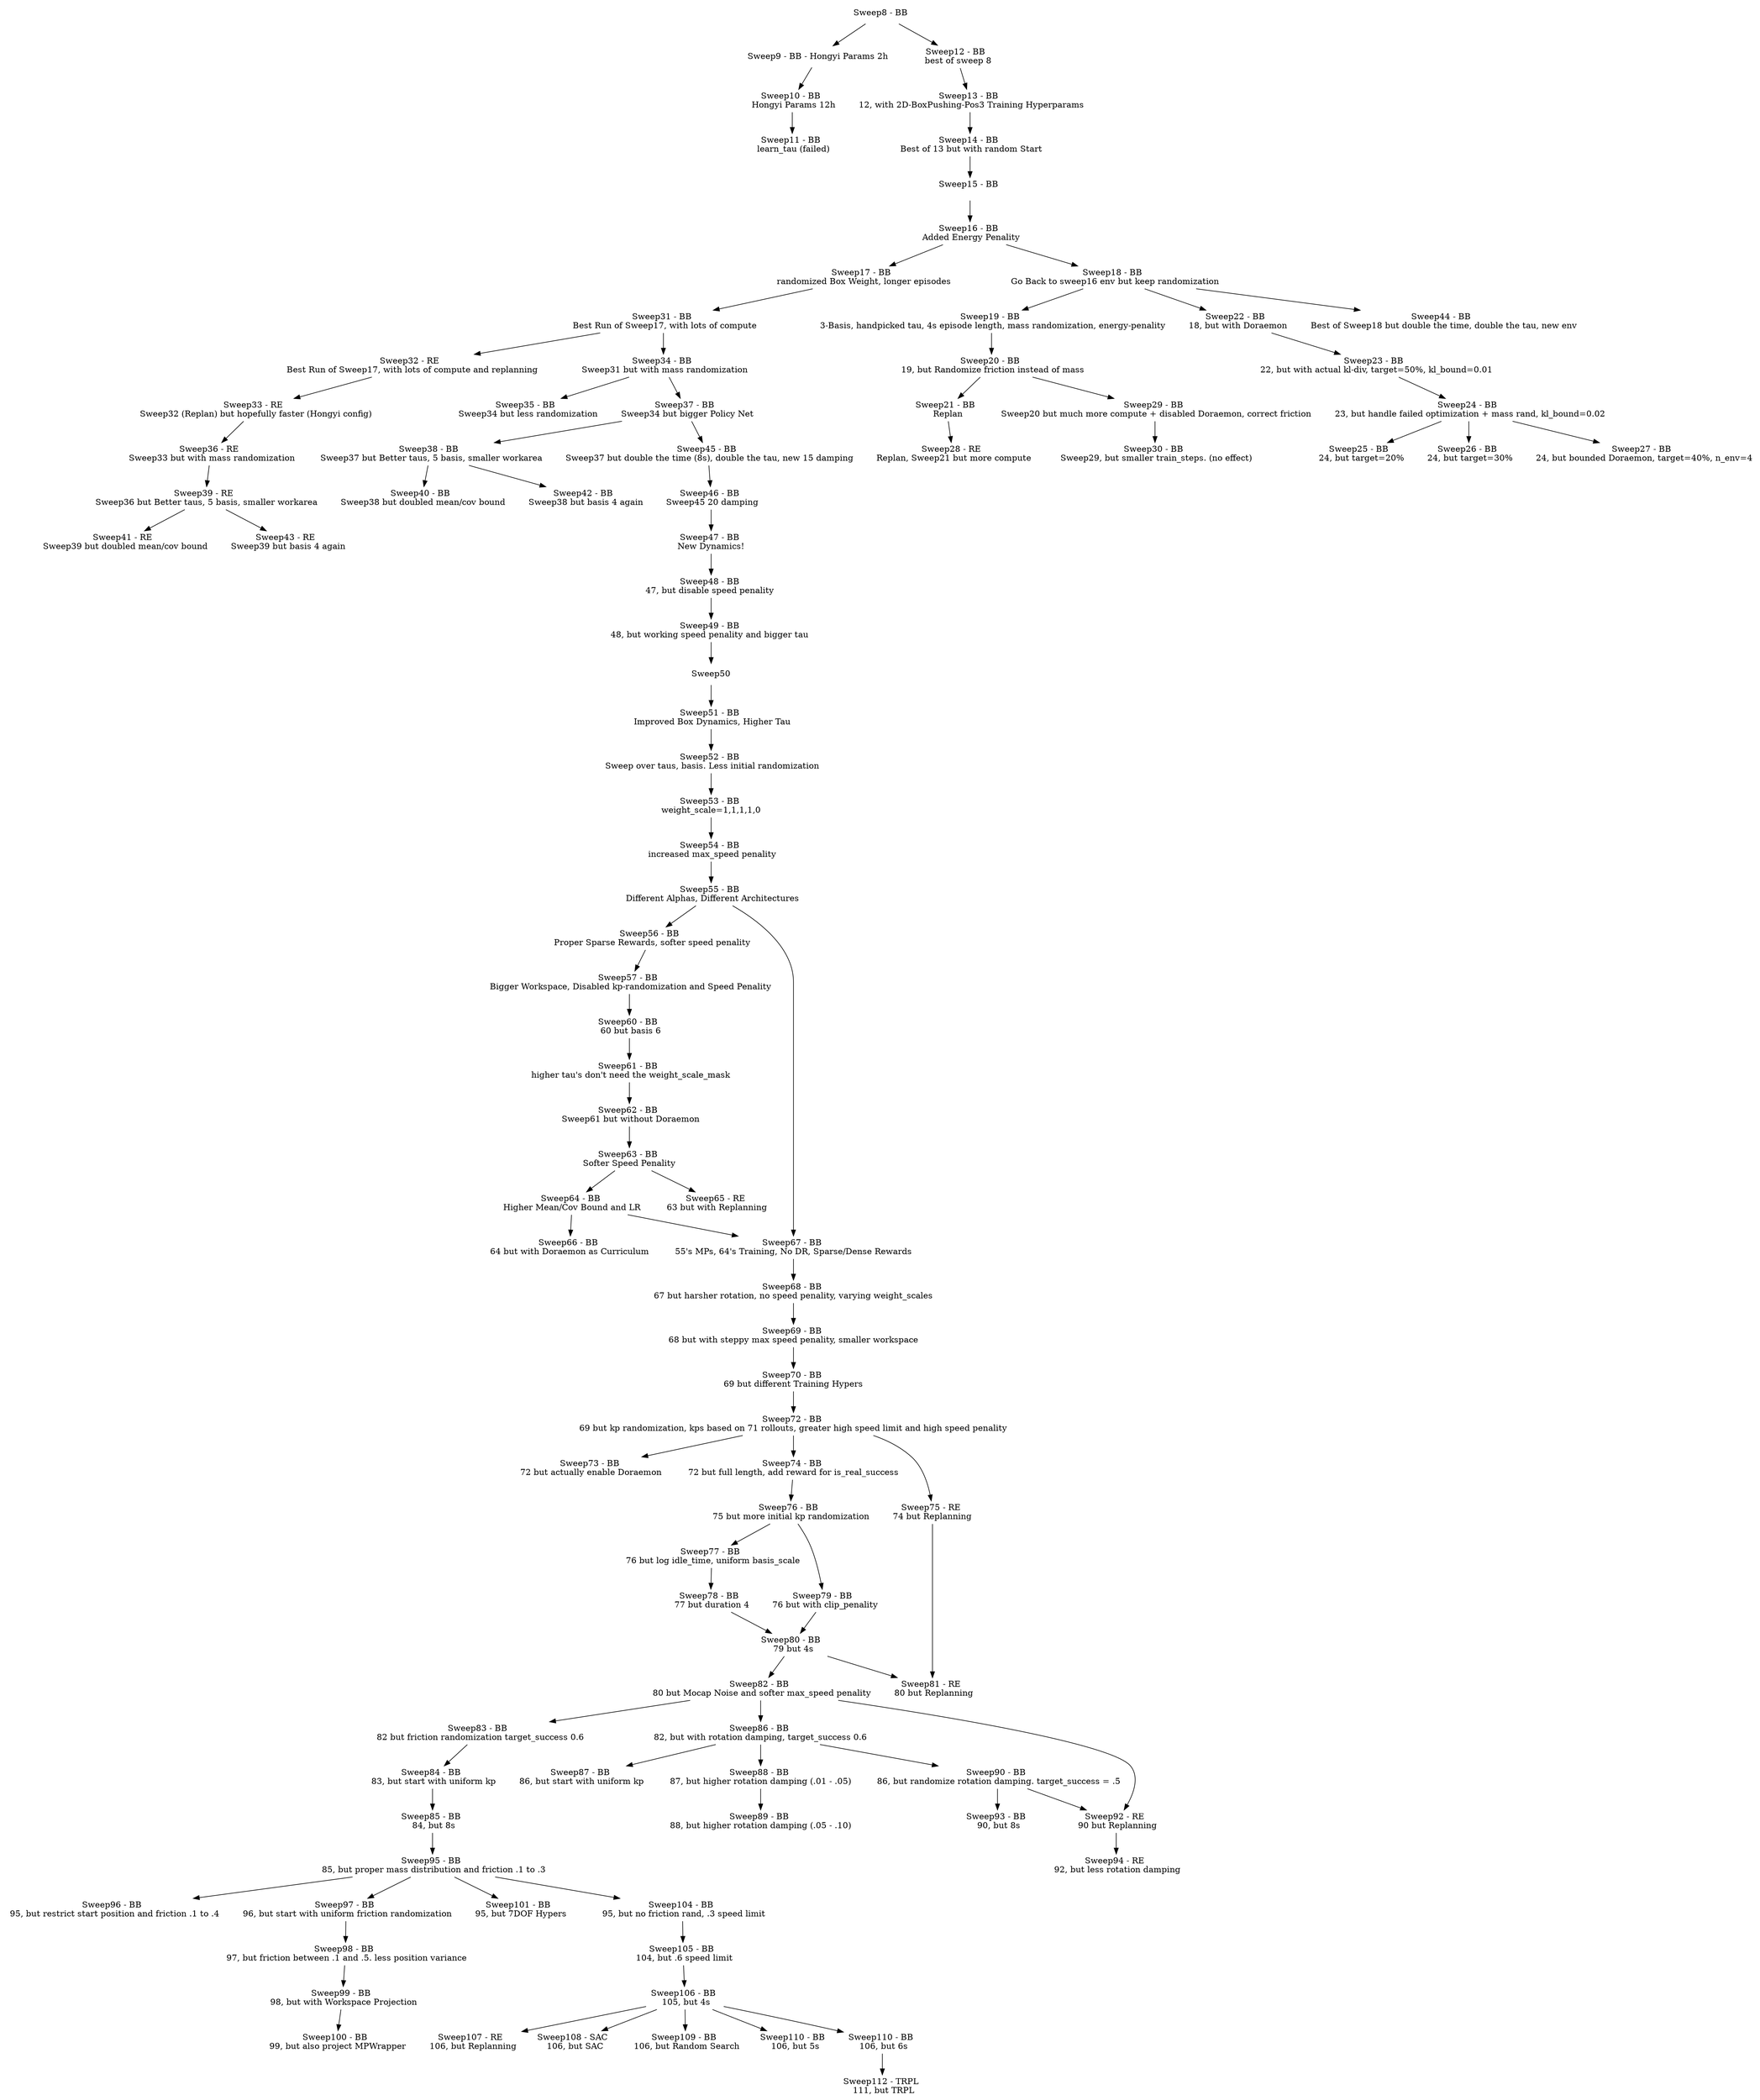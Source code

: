 digraph Sweeps {
    // Nodes
    node [shape=plaintext]
    "Sweep8"  [label=<Sweep8 - BB>];
    "Sweep9"  [label=<Sweep9 - BB - Hongyi Params 2h>];
    "Sweep10" [label=<Sweep10 - BB <BR/> Hongyi Params 12h>];
    "Sweep11" [label=<Sweep11 - BB <BR/> learn_tau (failed)>];
    "Sweep12" [label=<Sweep12 - BB <BR/> best of sweep 8>];
    "Sweep13" [label=<Sweep13 - BB <BR/> 12, with 2D-BoxPushing-Pos3 Training Hyperparams>];
    "Sweep14" [label=<Sweep14 - BB <BR/> Best of 13 but with random Start>];
    "Sweep15" [label=<Sweep15 - BB <BR/> >];
    "Sweep16" [label=<Sweep16 - BB <BR/> Added Energy Penality>];
    "Sweep17" [label=<Sweep17 - BB <BR/> randomized Box Weight, longer episodes>];
    "Sweep18" [label=<Sweep18 - BB <BR/> Go Back to sweep16 env but keep randomization>];
    "Sweep19" [label=<Sweep19 - BB <BR/> 3-Basis, handpicked tau, 4s episode length, mass randomization, energy-penality>];
    "Sweep20" [label=<Sweep20 - BB <BR/> 19, but Randomize friction instead of mass>];
    "Sweep21" [label=<Sweep21 - BB <BR/> Replan>];
    "Sweep22" [label=<Sweep22 - BB <BR/> 18, but with Doraemon>];
    "Sweep23" [label=<Sweep23 - BB <BR/> 22, but with actual kl-div, target=50%, kl_bound=0.01>];
    "Sweep24" [label=<Sweep24 - BB <BR/> 23, but handle failed optimization + mass rand, kl_bound=0.02>];
    "Sweep25" [label=<Sweep25 - BB <BR/> 24, but target=20%>];
    "Sweep26" [label=<Sweep26 - BB <BR/> 24, but target=30%>];
    "Sweep27" [label=<Sweep27 - BB <BR/> 24, but bounded Doraemon, target=40%, n_env=4>];
    "Sweep28" [label=<Sweep28 - RE <BR/> Replan, Sweep21 but more compute>];
    "Sweep29" [label=<Sweep29 - BB <BR/> Sweep20 but much more compute + disabled Doraemon, correct friction>];
    "Sweep30" [label=<Sweep30 - BB <BR/> Sweep29, but smaller train_steps. (no effect)>];
    "Sweep31" [label=<Sweep31 - BB <BR/> Best Run of Sweep17, with lots of compute>];
    "Sweep32" [label=<Sweep32 - RE <BR/> Best Run of Sweep17, with lots of compute and replanning>];
    "Sweep33" [label=<Sweep33 - RE <BR/> Sweep32 (Replan) but hopefully faster (Hongyi config)>];
    "Sweep34" [label=<Sweep34 - BB <BR/> Sweep31 but with mass randomization>];
    "Sweep35" [label=<Sweep35 - BB <BR/> Sweep34 but less randomization>];
    "Sweep36" [label=<Sweep36 - RE <BR/> Sweep33 but with mass randomization>];
    "Sweep37" [label=<Sweep37 - BB <BR/> Sweep34 but bigger Policy Net>];
    "Sweep38" [label=<Sweep38 - BB <BR/> Sweep37 but Better taus, 5 basis, smaller workarea>];
    "Sweep39" [label=<Sweep39 - RE <BR/> Sweep36 but Better taus, 5 basis, smaller workarea>];
    "Sweep40" [label=<Sweep40 - BB <BR/> Sweep38 but doubled mean/cov bound>];
    "Sweep41" [label=<Sweep41 - RE <BR/> Sweep39 but doubled mean/cov bound>];
    "Sweep42" [label=<Sweep42 - BB <BR/> Sweep38 but basis 4 again>];
    "Sweep43" [label=<Sweep43 - RE <BR/> Sweep39 but basis 4 again>];
    "Sweep44" [label=<Sweep44 - BB <BR/> Best of Sweep18 but double the time, double the tau, new env>];
    "Sweep45" [label=<Sweep45 - BB <BR/> Sweep37 but double the time (8s), double the tau, new 15 damping>];
    "Sweep46" [label=<Sweep46 - BB <BR/> Sweep45 20 damping>];
    "Sweep47" [label=<Sweep47 - BB <BR/> New Dynamics! >];
    "Sweep48" [label=<Sweep48 - BB <BR/> 47, but disable speed penality  >];
    "Sweep49" [label=<Sweep49 - BB <BR/> 48, but working speed penality and bigger tau  >];
    "Sweep51" [label=<Sweep51 - BB <BR/> Improved Box Dynamics, Higher Tau>];
    "Sweep52" [label=<Sweep52 - BB <BR/> Sweep over taus, basis. Less initial randomization>];
    "Sweep53" [label=<Sweep53 - BB <BR/> weight_scale=1,1,1,1,0 >];
    "Sweep54" [label=<Sweep54 - BB <BR/> increased max_speed penality>];
    "Sweep55" [label=<Sweep55 - BB <BR/> Different Alphas, Different Architectures>];
    "Sweep56" [label=<Sweep56 - BB <BR/> Proper Sparse Rewards, softer speed penality>];
    "Sweep57" [label=<Sweep57 - BB <BR/> Bigger Workspace, Disabled kp-randomization and Speed Penality>];
    "Sweep60" [label=<Sweep60 - BB <BR/> 60 but basis 6>];
    "Sweep61" [label=<Sweep61 - BB <BR/> higher tau's don't need the weight_scale_mask>];
    "Sweep62" [label=<Sweep62 - BB <BR/> Sweep61 but without Doraemon>];
    "Sweep63" [label=<Sweep63 - BB <BR/> Softer Speed Penality >];
    "Sweep64" [label=<Sweep64 - BB <BR/> Higher Mean/Cov Bound and LR >];
    "Sweep65" [label=<Sweep65 - RE <BR/> 63 but with Replanning >];
    "Sweep66" [label=<Sweep66 - BB <BR/> 64 but with Doraemon as Curriculum >];
    "Sweep67" [label=<Sweep67 - BB <BR/> 55's MPs, 64's Training, No DR, Sparse/Dense Rewards >];
    "Sweep68" [label=<Sweep68 - BB <BR/> 67 but harsher rotation, no speed penality, varying weight_scales >];
    "Sweep69" [label=<Sweep69 - BB <BR/> 68 but with steppy max speed penality, smaller workspace >];
    "Sweep70" [label=<Sweep70 - BB <BR/> 69 but different Training Hypers >];
    "Sweep72" [label=<Sweep72 - BB <BR/> 69 but kp randomization, kps based on 71 rollouts, greater high speed limit and high speed penality >];
    "Sweep73" [label=<Sweep73 - BB <BR/> 72 but actually enable Doraemon >];
    "Sweep74" [label=<Sweep74 - BB <BR/> 72 but full length, add reward for is_real_success >];
    "Sweep75" [label=<Sweep75 - RE <BR/> 74 but Replanning >];
    "Sweep76" [label=<Sweep76 - BB <BR/> 75 but more initial kp randomization>];
    "Sweep77" [label=<Sweep77 - BB <BR/> 76 but log idle_time, uniform basis_scale>];
    "Sweep78" [label=<Sweep78 - BB <BR/> 77 but duration 4>];
    "Sweep79" [label=<Sweep79 - BB <BR/> 76 but with clip_penality>];
    "Sweep80" [label=<Sweep80 - BB <BR/> 79 but 4s>];
    "Sweep81" [label=<Sweep81 - RE <BR/> 80 but Replanning>];
    "Sweep82" [label=<Sweep82 - BB <BR/> 80 but Mocap Noise and softer max_speed penality>];
    "Sweep83" [label=<Sweep83 - BB <BR/> 82 but friction randomization target_success 0.6>];
    "Sweep84" [label=<Sweep84 - BB <BR/> 83, but start with uniform kp>];
    "Sweep85" [label=<Sweep85 - BB <BR/> 84, but 8s>];
    "Sweep86" [label=<Sweep86 - BB <BR/> 82, but with rotation damping, target_success 0.6 >];
    "Sweep87" [label=<Sweep87 - BB <BR/> 86, but start with uniform kp >];
    "Sweep88" [label=<Sweep88 - BB <BR/> 87, but higher rotation damping (.01 - .05) >];
    "Sweep89" [label=<Sweep89 - BB <BR/> 88, but higher rotation damping (.05 - .10) >];
    "Sweep90" [label=<Sweep90 - BB <BR/> 86, but randomize rotation damping. target_success = .5>];
    "Sweep92" [label=<Sweep92 - RE <BR/> 90 but Replanning>];
    "Sweep93" [label=<Sweep93 - BB <BR/> 90, but 8s>];
    "Sweep94" [label=<Sweep94 - RE <BR/> 92, but less rotation damping>];
    "Sweep95" [label=<Sweep95 - BB <BR/> 85, but proper mass distribution and friction .1 to .3>];
    "Sweep96" [label=<Sweep96 - BB <BR/> 95, but restrict start position and friction .1 to .4>];
    "Sweep97" [label=<Sweep97 - BB <BR/> 96, but start with uniform friction randomization>];
    "Sweep98" [label=<Sweep98 - BB <BR/> 97, but friction between .1 and .5. less position variance>];
    "Sweep99" [label=<Sweep99 - BB <BR/> 98, but with Workspace Projection>];
    "Sweep100" [label=<Sweep100 - BB <BR/> 99, but also project MPWrapper>];
    "Sweep101" [label=<Sweep101 - BB <BR/> 95, but 7DOF Hypers>];
    "Sweep104" [label=<Sweep104 - BB <BR/> 95, but no friction rand, .3 speed limit>];
    "Sweep105" [label=<Sweep105 - BB <BR/> 104, but .6 speed limit>];
    "Sweep106" [label=<Sweep106 - BB <BR/> 105, but 4s>];
    "Sweep107" [label=<Sweep107 - RE <BR/> 106, but Replanning>];
    "Sweep108" [label=<Sweep108 - SAC <BR/> 106, but SAC>];
    "Sweep109" [label=<Sweep109 - BB <BR/> 106, but Random Search>];
    "Sweep110" [label=<Sweep110 - BB <BR/> 106, but 5s>];
    "Sweep111" [label=<Sweep110 - BB <BR/> 106, but 6s>];
    "Sweep112" [label=<Sweep112 - TRPL <BR/> 111, but TRPL>];

    // Edges
    "Sweep8" -> "Sweep9"
    "Sweep9" -> "Sweep10"
    "Sweep10" -> "Sweep11"
    "Sweep8" -> "Sweep12"
    "Sweep12" -> "Sweep13"
    "Sweep13" -> "Sweep14"
    "Sweep16" -> "Sweep18"
    "Sweep18" -> "Sweep19"
    "Sweep19" -> "Sweep20"
    "Sweep21" -> "Sweep28"
    "Sweep20" -> "Sweep29"
    "Sweep29" -> "Sweep30"
    "Sweep17" -> "Sweep31"
    "Sweep31" -> "Sweep32"
    "Sweep32" -> "Sweep33"
    "Sweep31" -> "Sweep34"
    "Sweep34" -> "Sweep35"
    "Sweep33" -> "Sweep36"
    "Sweep34" -> "Sweep37"
    "Sweep37" -> "Sweep38"
    "Sweep36" -> "Sweep39"
    "Sweep38" -> "Sweep40"
    "Sweep39" -> "Sweep41"
    "Sweep38" -> "Sweep42"
    "Sweep39" -> "Sweep43"
    "Sweep18" -> "Sweep22"
    "Sweep22" -> "Sweep23"
    "Sweep23" -> "Sweep24"
    "Sweep24" -> "Sweep25"
    "Sweep24" -> "Sweep26"
    "Sweep24" -> "Sweep27"
    "Sweep18" -> "Sweep44"
    "Sweep14" -> "Sweep15"
    "Sweep15" -> "Sweep16"
    "Sweep16" -> "Sweep17"
    "Sweep20" -> "Sweep21"
    "Sweep37" -> "Sweep45"
    "Sweep45" -> "Sweep46"
    "Sweep46" -> "Sweep47"
    "Sweep47" -> "Sweep48"
    "Sweep48" -> "Sweep49"
    "Sweep49" -> "Sweep50"
    "Sweep50" -> "Sweep51"
    "Sweep51" -> "Sweep52"
    "Sweep52" -> "Sweep53"
    "Sweep53" -> "Sweep54"
    "Sweep54" -> "Sweep55"
    "Sweep55" -> "Sweep56"
    "Sweep56" -> "Sweep57"
    "Sweep57" -> "Sweep60"
    "Sweep60" -> "Sweep61"
    "Sweep61" -> "Sweep62"
    "Sweep62" -> "Sweep63"
    "Sweep63" -> "Sweep64"
    "Sweep63" -> "Sweep65"
    "Sweep64" -> "Sweep66"
    "Sweep55" -> "Sweep67"
    "Sweep64" -> "Sweep67"
    "Sweep67" -> "Sweep68"
    "Sweep68" -> "Sweep69"
    "Sweep69" -> "Sweep70"
    "Sweep70" -> "Sweep72"
    "Sweep72" -> "Sweep73"
    "Sweep72" -> "Sweep74"
    "Sweep72" -> "Sweep75"
    "Sweep74" -> "Sweep76"
    "Sweep76" -> "Sweep77"
    "Sweep77" -> "Sweep78"
    "Sweep76" -> "Sweep79"
    "Sweep78" -> "Sweep80"
    "Sweep79" -> "Sweep80"
    "Sweep80" -> "Sweep81"
    "Sweep75" -> "Sweep81"
    "Sweep80" -> "Sweep82"
    "Sweep82" -> "Sweep83"
    "Sweep83" -> "Sweep84"
    "Sweep84" -> "Sweep85"
    "Sweep82" -> "Sweep86"
    "Sweep86" -> "Sweep87"
    "Sweep86" -> "Sweep88"
    "Sweep88" -> "Sweep89"
    "Sweep86" -> "Sweep90"
    "Sweep90" -> "Sweep92"
    "Sweep90" -> "Sweep93"
    "Sweep82" -> "Sweep92"
    "Sweep92" -> "Sweep94"
    "Sweep85" -> "Sweep95"
    "Sweep95" -> "Sweep96"
    "Sweep95" -> "Sweep97"
    "Sweep97" -> "Sweep98"
    "Sweep98" -> "Sweep99"
    "Sweep99" -> "Sweep100"
    "Sweep95" -> "Sweep101"
    "Sweep95" -> "Sweep104"
    "Sweep104" -> "Sweep105"
    "Sweep105" -> "Sweep106"
    "Sweep106" -> "Sweep107"
    "Sweep106" -> "Sweep108"
    "Sweep106" -> "Sweep109"
    "Sweep106" -> "Sweep110"
    "Sweep106" -> "Sweep111"
    "Sweep111" -> "Sweep112"
}

